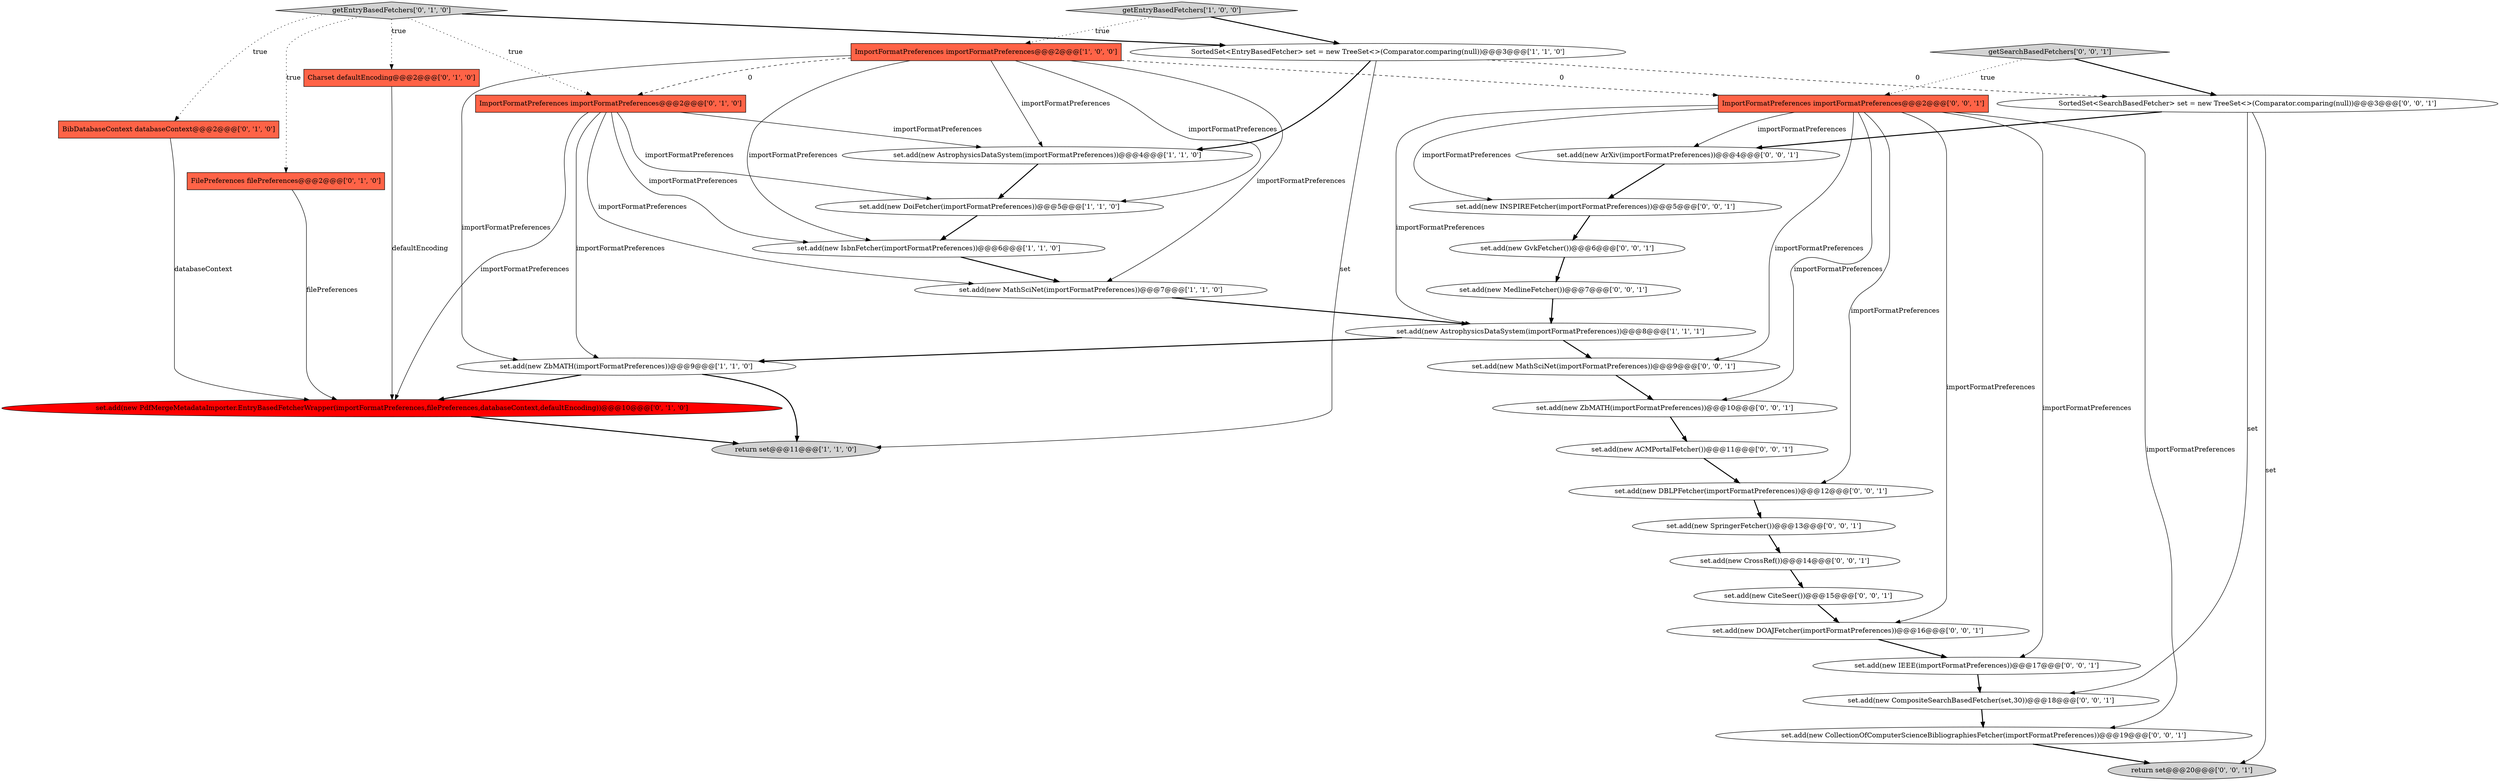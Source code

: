 digraph {
10 [style = filled, label = "Charset defaultEncoding@@@2@@@['0', '1', '0']", fillcolor = tomato, shape = box image = "AAA0AAABBB2BBB"];
15 [style = filled, label = "ImportFormatPreferences importFormatPreferences@@@2@@@['0', '1', '0']", fillcolor = tomato, shape = box image = "AAA1AAABBB2BBB"];
29 [style = filled, label = "set.add(new ArXiv(importFormatPreferences))@@@4@@@['0', '0', '1']", fillcolor = white, shape = ellipse image = "AAA0AAABBB3BBB"];
20 [style = filled, label = "set.add(new IEEE(importFormatPreferences))@@@17@@@['0', '0', '1']", fillcolor = white, shape = ellipse image = "AAA0AAABBB3BBB"];
9 [style = filled, label = "set.add(new AstrophysicsDataSystem(importFormatPreferences))@@@4@@@['1', '1', '0']", fillcolor = white, shape = ellipse image = "AAA0AAABBB1BBB"];
31 [style = filled, label = "SortedSet<SearchBasedFetcher> set = new TreeSet<>(Comparator.comparing(null))@@@3@@@['0', '0', '1']", fillcolor = white, shape = ellipse image = "AAA0AAABBB3BBB"];
22 [style = filled, label = "set.add(new CompositeSearchBasedFetcher(set,30))@@@18@@@['0', '0', '1']", fillcolor = white, shape = ellipse image = "AAA0AAABBB3BBB"];
2 [style = filled, label = "set.add(new ZbMATH(importFormatPreferences))@@@9@@@['1', '1', '0']", fillcolor = white, shape = ellipse image = "AAA0AAABBB1BBB"];
34 [style = filled, label = "set.add(new DOAJFetcher(importFormatPreferences))@@@16@@@['0', '0', '1']", fillcolor = white, shape = ellipse image = "AAA0AAABBB3BBB"];
21 [style = filled, label = "set.add(new SpringerFetcher())@@@13@@@['0', '0', '1']", fillcolor = white, shape = ellipse image = "AAA0AAABBB3BBB"];
13 [style = filled, label = "set.add(new PdfMergeMetadataImporter.EntryBasedFetcherWrapper(importFormatPreferences,filePreferences,databaseContext,defaultEncoding))@@@10@@@['0', '1', '0']", fillcolor = red, shape = ellipse image = "AAA1AAABBB2BBB"];
1 [style = filled, label = "set.add(new IsbnFetcher(importFormatPreferences))@@@6@@@['1', '1', '0']", fillcolor = white, shape = ellipse image = "AAA0AAABBB1BBB"];
7 [style = filled, label = "set.add(new MathSciNet(importFormatPreferences))@@@7@@@['1', '1', '0']", fillcolor = white, shape = ellipse image = "AAA0AAABBB1BBB"];
23 [style = filled, label = "set.add(new INSPIREFetcher(importFormatPreferences))@@@5@@@['0', '0', '1']", fillcolor = white, shape = ellipse image = "AAA0AAABBB3BBB"];
24 [style = filled, label = "set.add(new CiteSeer())@@@15@@@['0', '0', '1']", fillcolor = white, shape = ellipse image = "AAA0AAABBB3BBB"];
3 [style = filled, label = "set.add(new DoiFetcher(importFormatPreferences))@@@5@@@['1', '1', '0']", fillcolor = white, shape = ellipse image = "AAA0AAABBB1BBB"];
26 [style = filled, label = "set.add(new MathSciNet(importFormatPreferences))@@@9@@@['0', '0', '1']", fillcolor = white, shape = ellipse image = "AAA0AAABBB3BBB"];
6 [style = filled, label = "return set@@@11@@@['1', '1', '0']", fillcolor = lightgray, shape = ellipse image = "AAA0AAABBB1BBB"];
11 [style = filled, label = "getEntryBasedFetchers['0', '1', '0']", fillcolor = lightgray, shape = diamond image = "AAA0AAABBB2BBB"];
8 [style = filled, label = "set.add(new AstrophysicsDataSystem(importFormatPreferences))@@@8@@@['1', '1', '1']", fillcolor = white, shape = ellipse image = "AAA0AAABBB1BBB"];
32 [style = filled, label = "set.add(new GvkFetcher())@@@6@@@['0', '0', '1']", fillcolor = white, shape = ellipse image = "AAA0AAABBB3BBB"];
16 [style = filled, label = "return set@@@20@@@['0', '0', '1']", fillcolor = lightgray, shape = ellipse image = "AAA0AAABBB3BBB"];
4 [style = filled, label = "getEntryBasedFetchers['1', '0', '0']", fillcolor = lightgray, shape = diamond image = "AAA0AAABBB1BBB"];
28 [style = filled, label = "set.add(new CrossRef())@@@14@@@['0', '0', '1']", fillcolor = white, shape = ellipse image = "AAA0AAABBB3BBB"];
0 [style = filled, label = "ImportFormatPreferences importFormatPreferences@@@2@@@['1', '0', '0']", fillcolor = tomato, shape = box image = "AAA1AAABBB1BBB"];
30 [style = filled, label = "set.add(new DBLPFetcher(importFormatPreferences))@@@12@@@['0', '0', '1']", fillcolor = white, shape = ellipse image = "AAA0AAABBB3BBB"];
12 [style = filled, label = "BibDatabaseContext databaseContext@@@2@@@['0', '1', '0']", fillcolor = tomato, shape = box image = "AAA0AAABBB2BBB"];
17 [style = filled, label = "set.add(new ZbMATH(importFormatPreferences))@@@10@@@['0', '0', '1']", fillcolor = white, shape = ellipse image = "AAA0AAABBB3BBB"];
5 [style = filled, label = "SortedSet<EntryBasedFetcher> set = new TreeSet<>(Comparator.comparing(null))@@@3@@@['1', '1', '0']", fillcolor = white, shape = ellipse image = "AAA0AAABBB1BBB"];
18 [style = filled, label = "set.add(new MedlineFetcher())@@@7@@@['0', '0', '1']", fillcolor = white, shape = ellipse image = "AAA0AAABBB3BBB"];
27 [style = filled, label = "set.add(new CollectionOfComputerScienceBibliographiesFetcher(importFormatPreferences))@@@19@@@['0', '0', '1']", fillcolor = white, shape = ellipse image = "AAA0AAABBB3BBB"];
14 [style = filled, label = "FilePreferences filePreferences@@@2@@@['0', '1', '0']", fillcolor = tomato, shape = box image = "AAA0AAABBB2BBB"];
19 [style = filled, label = "set.add(new ACMPortalFetcher())@@@11@@@['0', '0', '1']", fillcolor = white, shape = ellipse image = "AAA0AAABBB3BBB"];
25 [style = filled, label = "getSearchBasedFetchers['0', '0', '1']", fillcolor = lightgray, shape = diamond image = "AAA0AAABBB3BBB"];
33 [style = filled, label = "ImportFormatPreferences importFormatPreferences@@@2@@@['0', '0', '1']", fillcolor = tomato, shape = box image = "AAA0AAABBB3BBB"];
31->22 [style = solid, label="set"];
25->33 [style = dotted, label="true"];
33->20 [style = solid, label="importFormatPreferences"];
0->7 [style = solid, label="importFormatPreferences"];
33->26 [style = solid, label="importFormatPreferences"];
34->20 [style = bold, label=""];
5->9 [style = bold, label=""];
3->1 [style = bold, label=""];
26->17 [style = bold, label=""];
0->9 [style = solid, label="importFormatPreferences"];
33->34 [style = solid, label="importFormatPreferences"];
0->3 [style = solid, label="importFormatPreferences"];
2->6 [style = bold, label=""];
11->10 [style = dotted, label="true"];
14->13 [style = solid, label="filePreferences"];
4->0 [style = dotted, label="true"];
11->12 [style = dotted, label="true"];
11->14 [style = dotted, label="true"];
33->23 [style = solid, label="importFormatPreferences"];
23->32 [style = bold, label=""];
0->15 [style = dashed, label="0"];
15->9 [style = solid, label="importFormatPreferences"];
31->29 [style = bold, label=""];
24->34 [style = bold, label=""];
33->8 [style = solid, label="importFormatPreferences"];
29->23 [style = bold, label=""];
27->16 [style = bold, label=""];
7->8 [style = bold, label=""];
1->7 [style = bold, label=""];
33->27 [style = solid, label="importFormatPreferences"];
17->19 [style = bold, label=""];
15->13 [style = solid, label="importFormatPreferences"];
21->28 [style = bold, label=""];
10->13 [style = solid, label="defaultEncoding"];
2->13 [style = bold, label=""];
20->22 [style = bold, label=""];
25->31 [style = bold, label=""];
0->1 [style = solid, label="importFormatPreferences"];
15->3 [style = solid, label="importFormatPreferences"];
11->5 [style = bold, label=""];
30->21 [style = bold, label=""];
15->2 [style = solid, label="importFormatPreferences"];
0->2 [style = solid, label="importFormatPreferences"];
5->6 [style = solid, label="set"];
8->2 [style = bold, label=""];
22->27 [style = bold, label=""];
12->13 [style = solid, label="databaseContext"];
31->16 [style = solid, label="set"];
15->1 [style = solid, label="importFormatPreferences"];
19->30 [style = bold, label=""];
0->33 [style = dashed, label="0"];
33->29 [style = solid, label="importFormatPreferences"];
5->31 [style = dashed, label="0"];
28->24 [style = bold, label=""];
9->3 [style = bold, label=""];
15->7 [style = solid, label="importFormatPreferences"];
18->8 [style = bold, label=""];
33->30 [style = solid, label="importFormatPreferences"];
32->18 [style = bold, label=""];
13->6 [style = bold, label=""];
11->15 [style = dotted, label="true"];
4->5 [style = bold, label=""];
33->17 [style = solid, label="importFormatPreferences"];
8->26 [style = bold, label=""];
}

